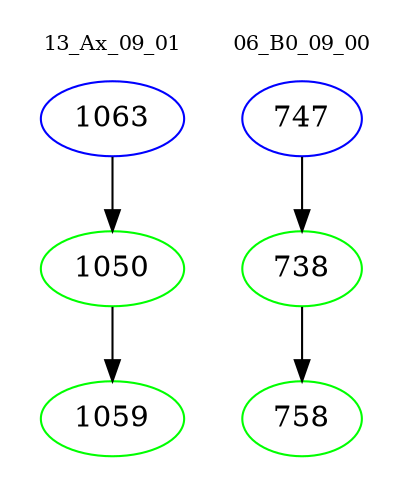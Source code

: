 digraph{
subgraph cluster_0 {
color = white
label = "13_Ax_09_01";
fontsize=10;
T0_1063 [label="1063", color="blue"]
T0_1063 -> T0_1050 [color="black"]
T0_1050 [label="1050", color="green"]
T0_1050 -> T0_1059 [color="black"]
T0_1059 [label="1059", color="green"]
}
subgraph cluster_1 {
color = white
label = "06_B0_09_00";
fontsize=10;
T1_747 [label="747", color="blue"]
T1_747 -> T1_738 [color="black"]
T1_738 [label="738", color="green"]
T1_738 -> T1_758 [color="black"]
T1_758 [label="758", color="green"]
}
}
